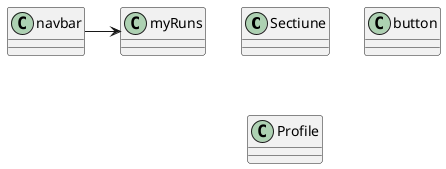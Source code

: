 @startuml
'https://plantuml.com/class-diagram
class Sectiune{
}
class navbar{
}
class button{
}
class myRuns{
}
class Profile{
}

navbar -> myRuns


@enduml